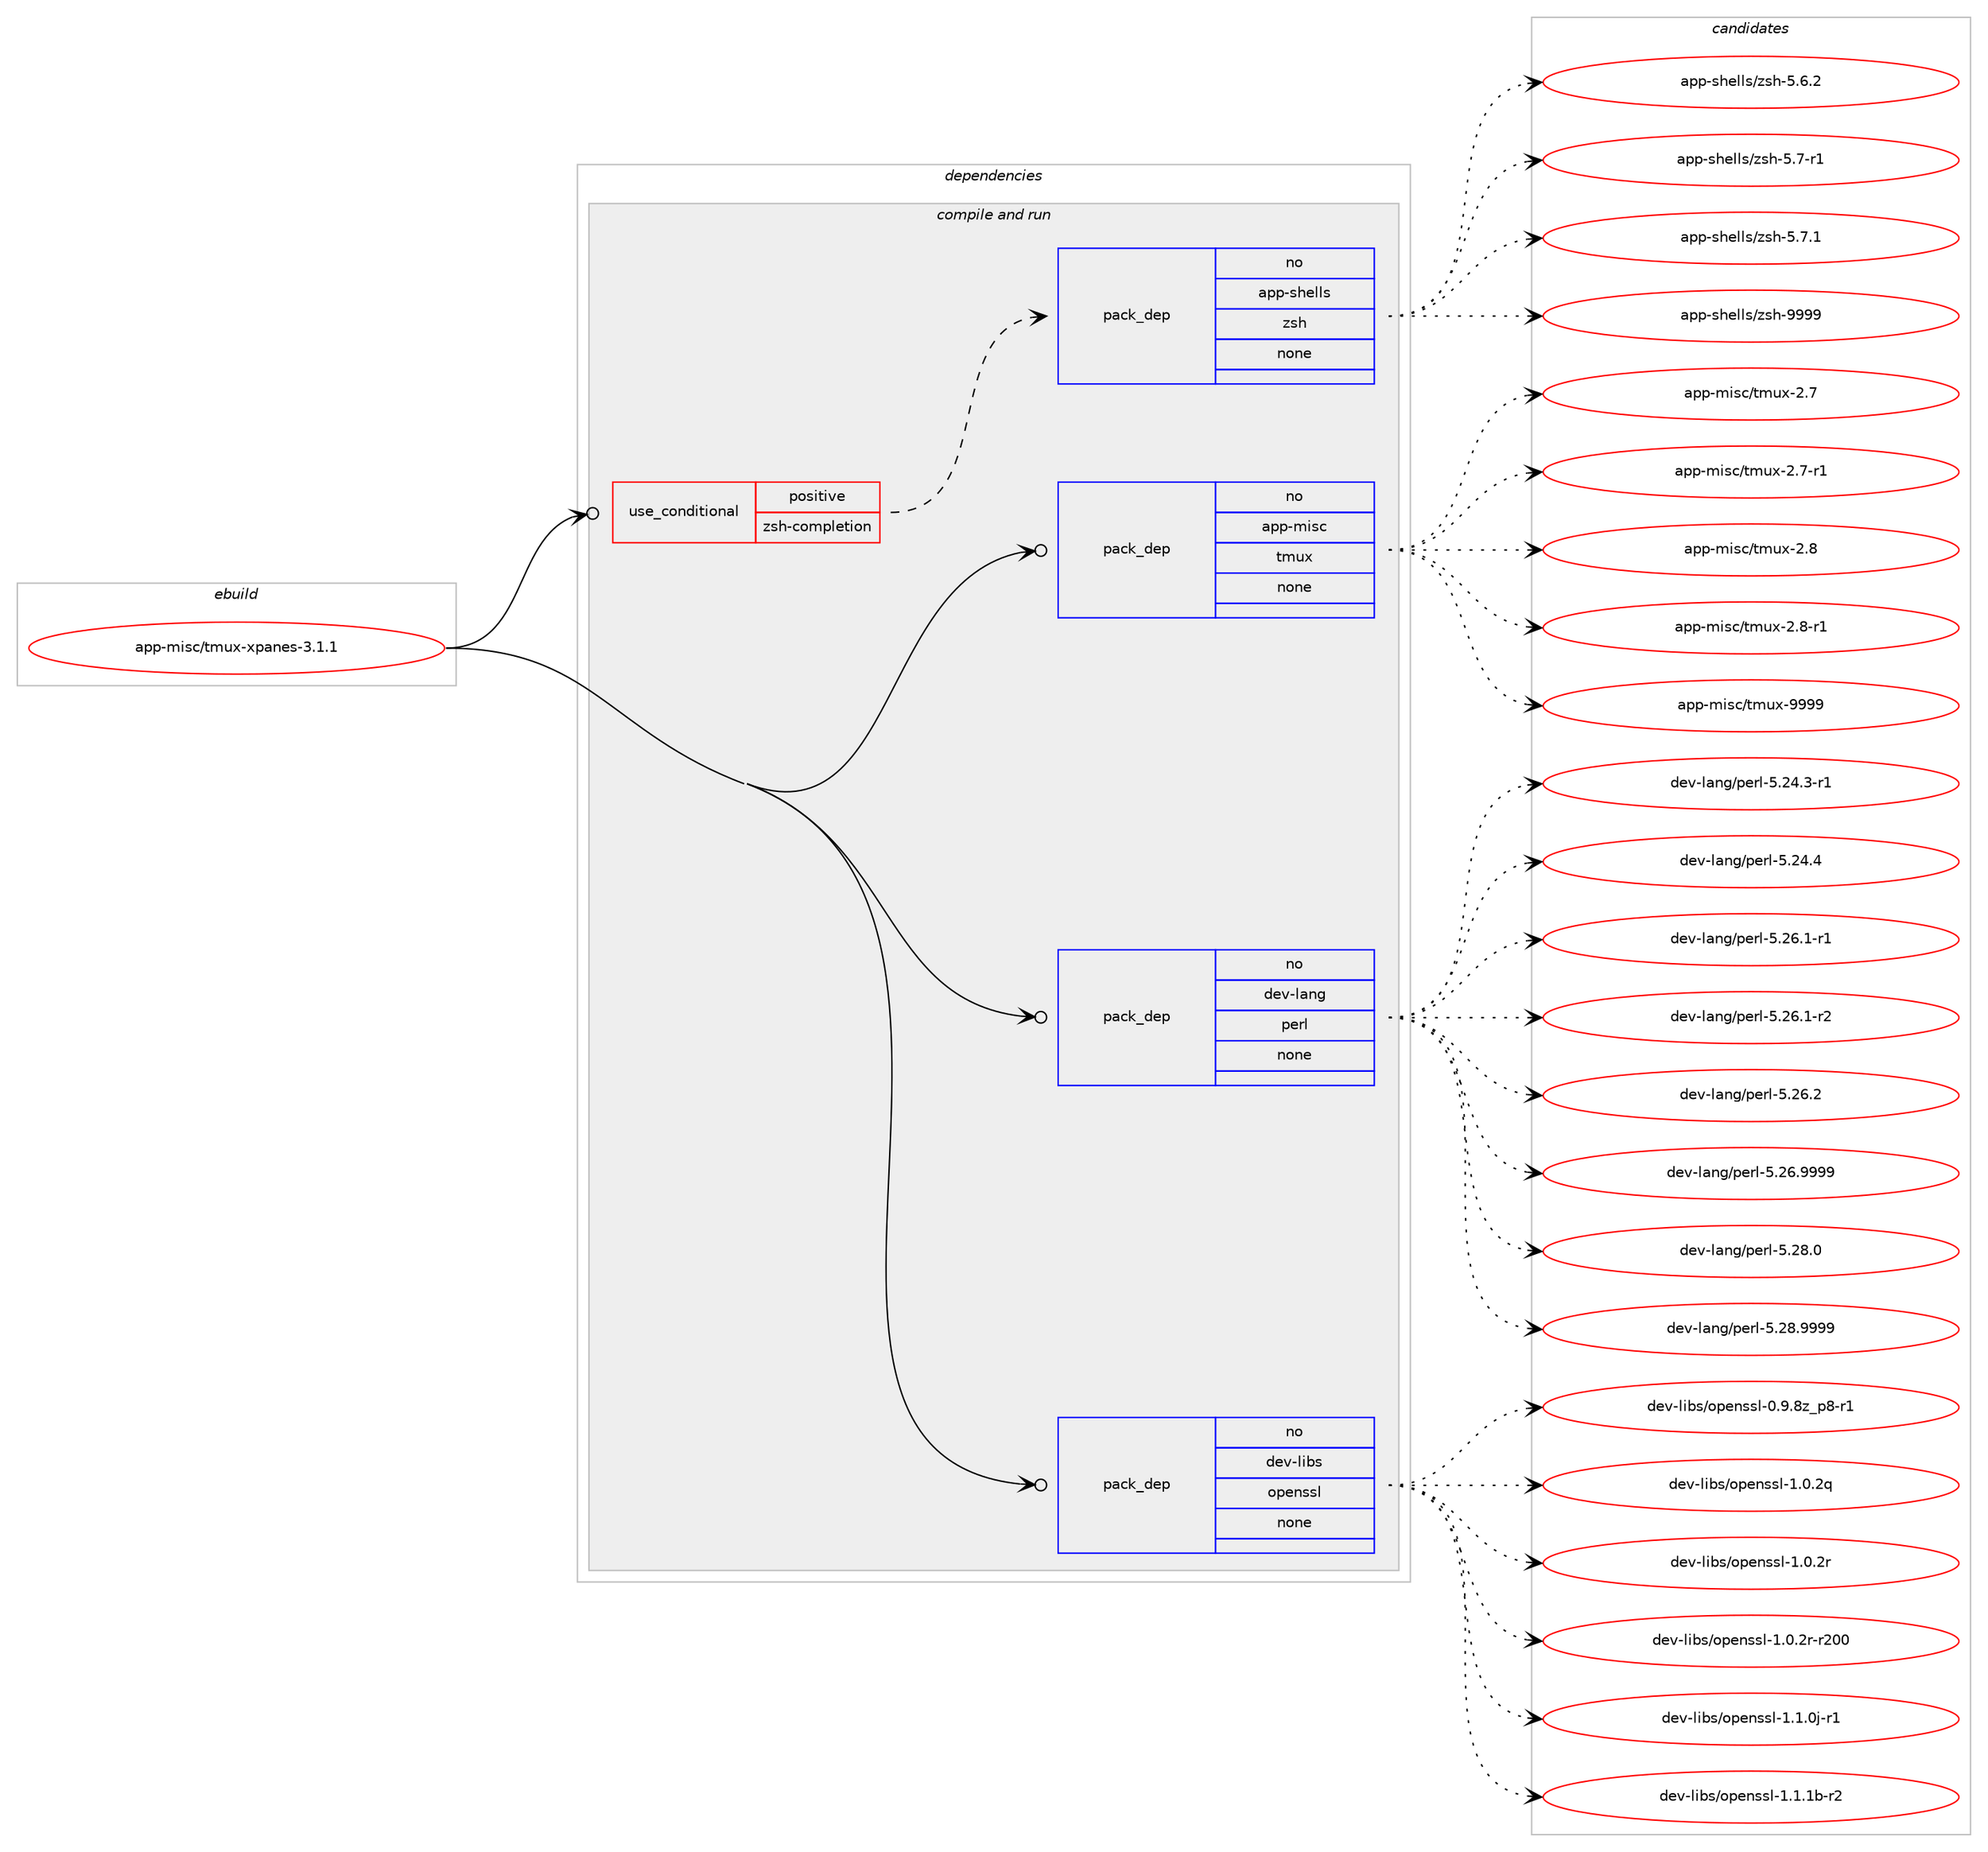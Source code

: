 digraph prolog {

# *************
# Graph options
# *************

newrank=true;
concentrate=true;
compound=true;
graph [rankdir=LR,fontname=Helvetica,fontsize=10,ranksep=1.5];#, ranksep=2.5, nodesep=0.2];
edge  [arrowhead=vee];
node  [fontname=Helvetica,fontsize=10];

# **********
# The ebuild
# **********

subgraph cluster_leftcol {
color=gray;
rank=same;
label=<<i>ebuild</i>>;
id [label="app-misc/tmux-xpanes-3.1.1", color=red, width=4, href="../app-misc/tmux-xpanes-3.1.1.svg"];
}

# ****************
# The dependencies
# ****************

subgraph cluster_midcol {
color=gray;
label=<<i>dependencies</i>>;
subgraph cluster_compile {
fillcolor="#eeeeee";
style=filled;
label=<<i>compile</i>>;
}
subgraph cluster_compileandrun {
fillcolor="#eeeeee";
style=filled;
label=<<i>compile and run</i>>;
subgraph cond353892 {
dependency1301275 [label=<<TABLE BORDER="0" CELLBORDER="1" CELLSPACING="0" CELLPADDING="4"><TR><TD ROWSPAN="3" CELLPADDING="10">use_conditional</TD></TR><TR><TD>positive</TD></TR><TR><TD>zsh-completion</TD></TR></TABLE>>, shape=none, color=red];
subgraph pack927118 {
dependency1301276 [label=<<TABLE BORDER="0" CELLBORDER="1" CELLSPACING="0" CELLPADDING="4" WIDTH="220"><TR><TD ROWSPAN="6" CELLPADDING="30">pack_dep</TD></TR><TR><TD WIDTH="110">no</TD></TR><TR><TD>app-shells</TD></TR><TR><TD>zsh</TD></TR><TR><TD>none</TD></TR><TR><TD></TD></TR></TABLE>>, shape=none, color=blue];
}
dependency1301275:e -> dependency1301276:w [weight=20,style="dashed",arrowhead="vee"];
}
id:e -> dependency1301275:w [weight=20,style="solid",arrowhead="odotvee"];
subgraph pack927119 {
dependency1301277 [label=<<TABLE BORDER="0" CELLBORDER="1" CELLSPACING="0" CELLPADDING="4" WIDTH="220"><TR><TD ROWSPAN="6" CELLPADDING="30">pack_dep</TD></TR><TR><TD WIDTH="110">no</TD></TR><TR><TD>app-misc</TD></TR><TR><TD>tmux</TD></TR><TR><TD>none</TD></TR><TR><TD></TD></TR></TABLE>>, shape=none, color=blue];
}
id:e -> dependency1301277:w [weight=20,style="solid",arrowhead="odotvee"];
subgraph pack927120 {
dependency1301278 [label=<<TABLE BORDER="0" CELLBORDER="1" CELLSPACING="0" CELLPADDING="4" WIDTH="220"><TR><TD ROWSPAN="6" CELLPADDING="30">pack_dep</TD></TR><TR><TD WIDTH="110">no</TD></TR><TR><TD>dev-lang</TD></TR><TR><TD>perl</TD></TR><TR><TD>none</TD></TR><TR><TD></TD></TR></TABLE>>, shape=none, color=blue];
}
id:e -> dependency1301278:w [weight=20,style="solid",arrowhead="odotvee"];
subgraph pack927121 {
dependency1301279 [label=<<TABLE BORDER="0" CELLBORDER="1" CELLSPACING="0" CELLPADDING="4" WIDTH="220"><TR><TD ROWSPAN="6" CELLPADDING="30">pack_dep</TD></TR><TR><TD WIDTH="110">no</TD></TR><TR><TD>dev-libs</TD></TR><TR><TD>openssl</TD></TR><TR><TD>none</TD></TR><TR><TD></TD></TR></TABLE>>, shape=none, color=blue];
}
id:e -> dependency1301279:w [weight=20,style="solid",arrowhead="odotvee"];
}
subgraph cluster_run {
fillcolor="#eeeeee";
style=filled;
label=<<i>run</i>>;
}
}

# **************
# The candidates
# **************

subgraph cluster_choices {
rank=same;
color=gray;
label=<<i>candidates</i>>;

subgraph choice927118 {
color=black;
nodesep=1;
choice971121124511510410110810811547122115104455346544650 [label="app-shells/zsh-5.6.2", color=red, width=4,href="../app-shells/zsh-5.6.2.svg"];
choice971121124511510410110810811547122115104455346554511449 [label="app-shells/zsh-5.7-r1", color=red, width=4,href="../app-shells/zsh-5.7-r1.svg"];
choice971121124511510410110810811547122115104455346554649 [label="app-shells/zsh-5.7.1", color=red, width=4,href="../app-shells/zsh-5.7.1.svg"];
choice9711211245115104101108108115471221151044557575757 [label="app-shells/zsh-9999", color=red, width=4,href="../app-shells/zsh-9999.svg"];
dependency1301276:e -> choice971121124511510410110810811547122115104455346544650:w [style=dotted,weight="100"];
dependency1301276:e -> choice971121124511510410110810811547122115104455346554511449:w [style=dotted,weight="100"];
dependency1301276:e -> choice971121124511510410110810811547122115104455346554649:w [style=dotted,weight="100"];
dependency1301276:e -> choice9711211245115104101108108115471221151044557575757:w [style=dotted,weight="100"];
}
subgraph choice927119 {
color=black;
nodesep=1;
choice9711211245109105115994711610911712045504655 [label="app-misc/tmux-2.7", color=red, width=4,href="../app-misc/tmux-2.7.svg"];
choice97112112451091051159947116109117120455046554511449 [label="app-misc/tmux-2.7-r1", color=red, width=4,href="../app-misc/tmux-2.7-r1.svg"];
choice9711211245109105115994711610911712045504656 [label="app-misc/tmux-2.8", color=red, width=4,href="../app-misc/tmux-2.8.svg"];
choice97112112451091051159947116109117120455046564511449 [label="app-misc/tmux-2.8-r1", color=red, width=4,href="../app-misc/tmux-2.8-r1.svg"];
choice971121124510910511599471161091171204557575757 [label="app-misc/tmux-9999", color=red, width=4,href="../app-misc/tmux-9999.svg"];
dependency1301277:e -> choice9711211245109105115994711610911712045504655:w [style=dotted,weight="100"];
dependency1301277:e -> choice97112112451091051159947116109117120455046554511449:w [style=dotted,weight="100"];
dependency1301277:e -> choice9711211245109105115994711610911712045504656:w [style=dotted,weight="100"];
dependency1301277:e -> choice97112112451091051159947116109117120455046564511449:w [style=dotted,weight="100"];
dependency1301277:e -> choice971121124510910511599471161091171204557575757:w [style=dotted,weight="100"];
}
subgraph choice927120 {
color=black;
nodesep=1;
choice100101118451089711010347112101114108455346505246514511449 [label="dev-lang/perl-5.24.3-r1", color=red, width=4,href="../dev-lang/perl-5.24.3-r1.svg"];
choice10010111845108971101034711210111410845534650524652 [label="dev-lang/perl-5.24.4", color=red, width=4,href="../dev-lang/perl-5.24.4.svg"];
choice100101118451089711010347112101114108455346505446494511449 [label="dev-lang/perl-5.26.1-r1", color=red, width=4,href="../dev-lang/perl-5.26.1-r1.svg"];
choice100101118451089711010347112101114108455346505446494511450 [label="dev-lang/perl-5.26.1-r2", color=red, width=4,href="../dev-lang/perl-5.26.1-r2.svg"];
choice10010111845108971101034711210111410845534650544650 [label="dev-lang/perl-5.26.2", color=red, width=4,href="../dev-lang/perl-5.26.2.svg"];
choice10010111845108971101034711210111410845534650544657575757 [label="dev-lang/perl-5.26.9999", color=red, width=4,href="../dev-lang/perl-5.26.9999.svg"];
choice10010111845108971101034711210111410845534650564648 [label="dev-lang/perl-5.28.0", color=red, width=4,href="../dev-lang/perl-5.28.0.svg"];
choice10010111845108971101034711210111410845534650564657575757 [label="dev-lang/perl-5.28.9999", color=red, width=4,href="../dev-lang/perl-5.28.9999.svg"];
dependency1301278:e -> choice100101118451089711010347112101114108455346505246514511449:w [style=dotted,weight="100"];
dependency1301278:e -> choice10010111845108971101034711210111410845534650524652:w [style=dotted,weight="100"];
dependency1301278:e -> choice100101118451089711010347112101114108455346505446494511449:w [style=dotted,weight="100"];
dependency1301278:e -> choice100101118451089711010347112101114108455346505446494511450:w [style=dotted,weight="100"];
dependency1301278:e -> choice10010111845108971101034711210111410845534650544650:w [style=dotted,weight="100"];
dependency1301278:e -> choice10010111845108971101034711210111410845534650544657575757:w [style=dotted,weight="100"];
dependency1301278:e -> choice10010111845108971101034711210111410845534650564648:w [style=dotted,weight="100"];
dependency1301278:e -> choice10010111845108971101034711210111410845534650564657575757:w [style=dotted,weight="100"];
}
subgraph choice927121 {
color=black;
nodesep=1;
choice10010111845108105981154711111210111011511510845484657465612295112564511449 [label="dev-libs/openssl-0.9.8z_p8-r1", color=red, width=4,href="../dev-libs/openssl-0.9.8z_p8-r1.svg"];
choice100101118451081059811547111112101110115115108454946484650113 [label="dev-libs/openssl-1.0.2q", color=red, width=4,href="../dev-libs/openssl-1.0.2q.svg"];
choice100101118451081059811547111112101110115115108454946484650114 [label="dev-libs/openssl-1.0.2r", color=red, width=4,href="../dev-libs/openssl-1.0.2r.svg"];
choice10010111845108105981154711111210111011511510845494648465011445114504848 [label="dev-libs/openssl-1.0.2r-r200", color=red, width=4,href="../dev-libs/openssl-1.0.2r-r200.svg"];
choice1001011184510810598115471111121011101151151084549464946481064511449 [label="dev-libs/openssl-1.1.0j-r1", color=red, width=4,href="../dev-libs/openssl-1.1.0j-r1.svg"];
choice100101118451081059811547111112101110115115108454946494649984511450 [label="dev-libs/openssl-1.1.1b-r2", color=red, width=4,href="../dev-libs/openssl-1.1.1b-r2.svg"];
dependency1301279:e -> choice10010111845108105981154711111210111011511510845484657465612295112564511449:w [style=dotted,weight="100"];
dependency1301279:e -> choice100101118451081059811547111112101110115115108454946484650113:w [style=dotted,weight="100"];
dependency1301279:e -> choice100101118451081059811547111112101110115115108454946484650114:w [style=dotted,weight="100"];
dependency1301279:e -> choice10010111845108105981154711111210111011511510845494648465011445114504848:w [style=dotted,weight="100"];
dependency1301279:e -> choice1001011184510810598115471111121011101151151084549464946481064511449:w [style=dotted,weight="100"];
dependency1301279:e -> choice100101118451081059811547111112101110115115108454946494649984511450:w [style=dotted,weight="100"];
}
}

}
